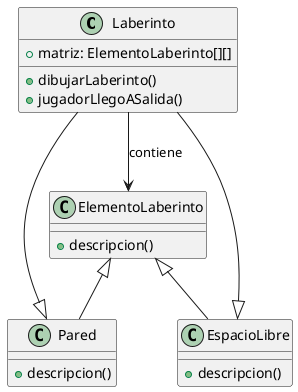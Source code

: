 @startuml
class Laberinto {
  +matriz: ElementoLaberinto[][]
  +dibujarLaberinto()
  +jugadorLlegoASalida()
}

class ElementoLaberinto {
  +descripcion()
}

class Pared {
  +descripcion()
}

class EspacioLibre {
  +descripcion()
}

Laberinto --> ElementoLaberinto : contiene
Laberinto --|> Pared
Laberinto --|> EspacioLibre
ElementoLaberinto <|-- Pared
ElementoLaberinto <|-- EspacioLibre
@enduml
